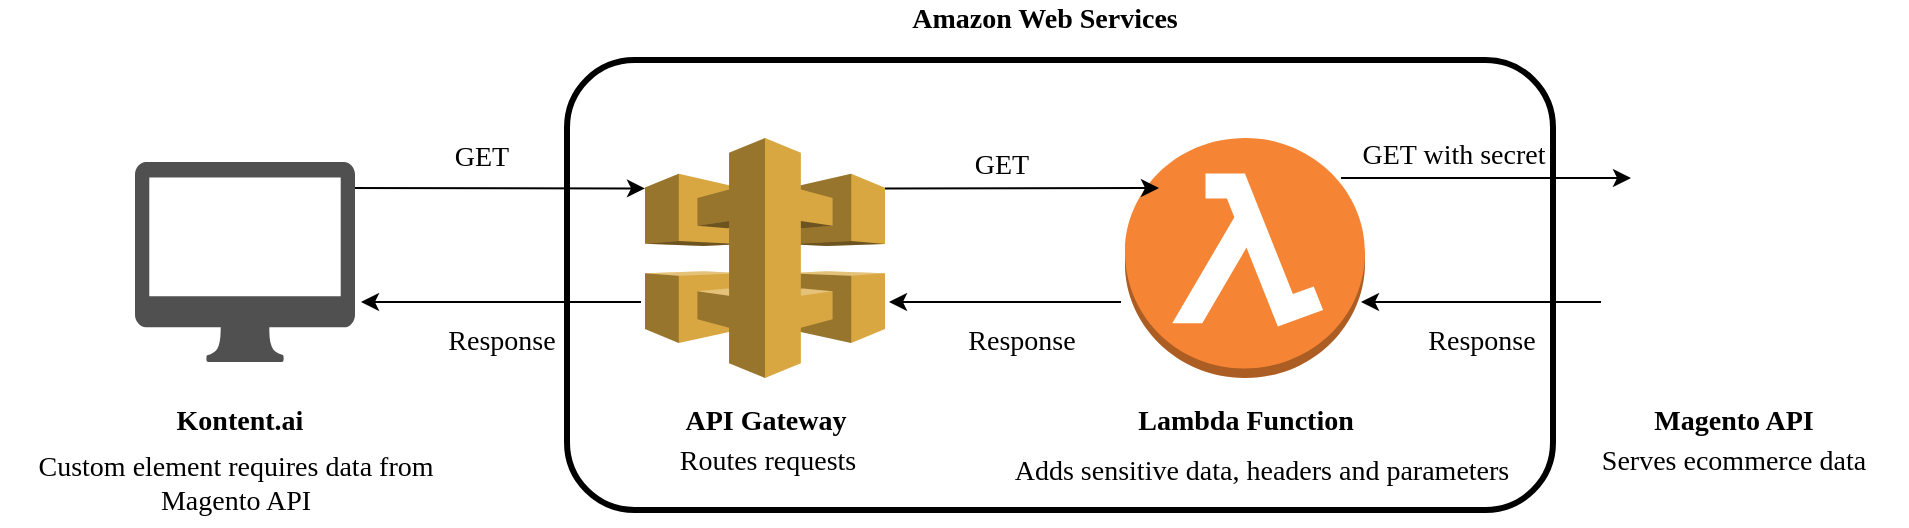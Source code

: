 <mxfile version="19.0.3" type="device"><diagram name="Page-1" id="75ae5057-2f1f-a65a-41a6-c58fb5237df7"><mxGraphModel dx="1038" dy="649" grid="0" gridSize="7" guides="1" tooltips="1" connect="1" arrows="1" fold="1" page="1" pageScale="1" pageWidth="500" pageHeight="300" background="none" math="0" shadow="0"><root><mxCell id="0"/><mxCell id="1" parent="0"/><mxCell id="FJ-EcZliR2mTGHP3-VjB-1" value="" style="rounded=1;whiteSpace=wrap;html=1;fillColor=none;strokeWidth=3;fontFamily=Work Sans;fontSize=14;" parent="1" vertex="1"><mxGeometry x="300.5" y="51" width="493" height="225" as="geometry"/></mxCell><mxCell id="vb3oshxDnDQ0OmybsOvc-1" value="" style="outlineConnect=0;dashed=0;verticalLabelPosition=bottom;verticalAlign=top;align=center;html=1;shape=mxgraph.aws3.lambda_function;fillColor=#F58534;gradientColor=none;fontFamily=Work Sans;fontSize=14;" parent="1" vertex="1"><mxGeometry x="579.5" y="90" width="120" height="120" as="geometry"/></mxCell><mxCell id="vb3oshxDnDQ0OmybsOvc-2" value="" style="shape=image;html=1;verticalAlign=top;verticalLabelPosition=bottom;labelBackgroundColor=#ffffff;imageAspect=0;aspect=fixed;image=https://cdn4.iconfinder.com/data/icons/logos-3/800/magento-128.png;fontFamily=Work Sans;fontSize=14;" parent="1" vertex="1"><mxGeometry x="821.5" y="90" width="124" height="124" as="geometry"/></mxCell><mxCell id="vb3oshxDnDQ0OmybsOvc-3" value="" style="outlineConnect=0;dashed=0;verticalLabelPosition=bottom;verticalAlign=top;align=center;html=1;shape=mxgraph.aws3.api_gateway;fillColor=#D9A741;gradientColor=none;fontFamily=Work Sans;fontSize=14;" parent="1" vertex="1"><mxGeometry x="339.5" y="90" width="120" height="120" as="geometry"/></mxCell><mxCell id="vb3oshxDnDQ0OmybsOvc-6" value="" style="endArrow=classic;html=1;exitX=0.92;exitY=0.142;exitDx=0;exitDy=0;exitPerimeter=0;entryX=0;entryY=0.21;entryDx=0;entryDy=0;entryPerimeter=0;fontFamily=Work Sans;fontSize=14;" parent="1" target="vb3oshxDnDQ0OmybsOvc-3" edge="1"><mxGeometry width="50" height="50" relative="1" as="geometry"><mxPoint x="187.5" y="115" as="sourcePoint"/><mxPoint x="297.5" y="262" as="targetPoint"/></mxGeometry></mxCell><mxCell id="vb3oshxDnDQ0OmybsOvc-7" value="" style="endArrow=classic;html=1;exitX=1;exitY=0.21;exitDx=0;exitDy=0;exitPerimeter=0;fontFamily=Work Sans;fontSize=14;" parent="1" source="vb3oshxDnDQ0OmybsOvc-3" edge="1"><mxGeometry width="50" height="50" relative="1" as="geometry"><mxPoint x="47.5" y="282" as="sourcePoint"/><mxPoint x="596.5" y="115" as="targetPoint"/></mxGeometry></mxCell><mxCell id="vb3oshxDnDQ0OmybsOvc-8" value="&lt;b style=&quot;font-size: 14px;&quot;&gt;Kontent.ai&lt;/b&gt;" style="text;html=1;strokeColor=none;fillColor=none;align=center;verticalAlign=middle;whiteSpace=wrap;rounded=0;fontFamily=Work Sans;fontSize=14;" parent="1" vertex="1"><mxGeometry x="66.5" y="222" width="140" height="20" as="geometry"/></mxCell><mxCell id="vb3oshxDnDQ0OmybsOvc-9" value="GET" style="text;html=1;strokeColor=none;fillColor=none;align=center;verticalAlign=middle;whiteSpace=wrap;rounded=0;fontFamily=Work Sans;fontSize=14;" parent="1" vertex="1"><mxGeometry x="237.5" y="90" width="40" height="20" as="geometry"/></mxCell><mxCell id="vb3oshxDnDQ0OmybsOvc-10" value="GET" style="text;html=1;strokeColor=none;fillColor=none;align=center;verticalAlign=middle;whiteSpace=wrap;rounded=0;fontFamily=Work Sans;fontSize=14;" parent="1" vertex="1"><mxGeometry x="497.5" y="94" width="40" height="20" as="geometry"/></mxCell><mxCell id="vb3oshxDnDQ0OmybsOvc-11" value="API Gateway" style="text;html=1;strokeColor=none;fillColor=none;align=center;verticalAlign=middle;whiteSpace=wrap;rounded=0;fontStyle=1;fontFamily=Work Sans;fontSize=14;" parent="1" vertex="1"><mxGeometry x="354.5" y="222" width="90" height="20" as="geometry"/></mxCell><mxCell id="vb3oshxDnDQ0OmybsOvc-13" value="Lambda Function" style="text;html=1;strokeColor=none;fillColor=none;align=center;verticalAlign=middle;whiteSpace=wrap;rounded=0;fontStyle=1;fontFamily=Work Sans;fontSize=14;" parent="1" vertex="1"><mxGeometry x="571" y="222" width="138" height="20" as="geometry"/></mxCell><mxCell id="vb3oshxDnDQ0OmybsOvc-14" value="Routes requests" style="text;html=1;strokeColor=none;fillColor=none;align=center;verticalAlign=middle;whiteSpace=wrap;rounded=0;fontFamily=Work Sans;fontSize=14;" parent="1" vertex="1"><mxGeometry x="341.5" y="242" width="118" height="20" as="geometry"/></mxCell><mxCell id="vb3oshxDnDQ0OmybsOvc-15" value="Magento API" style="text;html=1;strokeColor=none;fillColor=none;align=center;verticalAlign=middle;whiteSpace=wrap;rounded=0;fontStyle=1;fontFamily=Work Sans;fontSize=14;" parent="1" vertex="1"><mxGeometry x="835.5" y="222" width="96" height="20" as="geometry"/></mxCell><mxCell id="vb3oshxDnDQ0OmybsOvc-16" value="Response" style="text;html=1;strokeColor=none;fillColor=none;align=center;verticalAlign=middle;whiteSpace=wrap;rounded=0;fontFamily=Work Sans;fontSize=14;" parent="1" vertex="1"><mxGeometry x="737.5" y="182" width="40" height="20" as="geometry"/></mxCell><mxCell id="vb3oshxDnDQ0OmybsOvc-17" value="Adds sensitive data, headers and parameters" style="text;html=1;strokeColor=none;fillColor=none;align=center;verticalAlign=middle;whiteSpace=wrap;rounded=0;fontFamily=Work Sans;fontSize=14;" parent="1" vertex="1"><mxGeometry x="507.5" y="242" width="280" height="29" as="geometry"/></mxCell><mxCell id="vb3oshxDnDQ0OmybsOvc-18" value="" style="endArrow=classic;html=1;fontFamily=Work Sans;fontSize=14;" parent="1" edge="1"><mxGeometry width="50" height="50" relative="1" as="geometry"><mxPoint x="687.5" y="110" as="sourcePoint"/><mxPoint x="832.5" y="110" as="targetPoint"/></mxGeometry></mxCell><mxCell id="vb3oshxDnDQ0OmybsOvc-20" value="GET with secret" style="text;html=1;strokeColor=none;fillColor=none;align=center;verticalAlign=middle;whiteSpace=wrap;rounded=0;fontFamily=Work Sans;fontSize=14;" parent="1" vertex="1"><mxGeometry x="688.5" y="89" width="110" height="20" as="geometry"/></mxCell><mxCell id="vb3oshxDnDQ0OmybsOvc-21" value="" style="endArrow=classic;html=1;fontFamily=Work Sans;fontSize=14;" parent="1" edge="1"><mxGeometry width="50" height="50" relative="1" as="geometry"><mxPoint x="817.5" y="172" as="sourcePoint"/><mxPoint x="697.5" y="172" as="targetPoint"/></mxGeometry></mxCell><mxCell id="vb3oshxDnDQ0OmybsOvc-22" value="" style="endArrow=classic;html=1;fontFamily=Work Sans;fontSize=14;" parent="1" edge="1"><mxGeometry width="50" height="50" relative="1" as="geometry"><mxPoint x="577.5" y="172" as="sourcePoint"/><mxPoint x="461.5" y="172" as="targetPoint"/><Array as="points"><mxPoint x="527.5" y="172"/></Array></mxGeometry></mxCell><mxCell id="vb3oshxDnDQ0OmybsOvc-23" value="" style="endArrow=classic;html=1;fontFamily=Work Sans;fontSize=14;" parent="1" edge="1"><mxGeometry width="50" height="50" relative="1" as="geometry"><mxPoint x="337.5" y="172" as="sourcePoint"/><mxPoint x="197.5" y="172" as="targetPoint"/></mxGeometry></mxCell><mxCell id="vb3oshxDnDQ0OmybsOvc-24" value="Response" style="text;html=1;strokeColor=none;fillColor=none;align=center;verticalAlign=middle;whiteSpace=wrap;rounded=0;fontFamily=Work Sans;fontSize=14;" parent="1" vertex="1"><mxGeometry x="507.5" y="182" width="40" height="20" as="geometry"/></mxCell><mxCell id="vb3oshxDnDQ0OmybsOvc-25" value="Response" style="text;html=1;strokeColor=none;fillColor=none;align=center;verticalAlign=middle;whiteSpace=wrap;rounded=0;fontFamily=Work Sans;fontSize=14;" parent="1" vertex="1"><mxGeometry x="247.5" y="182" width="40" height="20" as="geometry"/></mxCell><mxCell id="vb3oshxDnDQ0OmybsOvc-26" value="Custom element requires data from Magento API" style="text;html=1;strokeColor=none;fillColor=none;align=center;verticalAlign=middle;whiteSpace=wrap;rounded=0;fontFamily=Work Sans;fontSize=14;" parent="1" vertex="1"><mxGeometry x="17.5" y="242" width="233.5" height="42" as="geometry"/></mxCell><mxCell id="vb3oshxDnDQ0OmybsOvc-27" value="Serves ecommerce data" style="text;html=1;strokeColor=none;fillColor=none;align=center;verticalAlign=middle;whiteSpace=wrap;rounded=0;fontFamily=Work Sans;fontSize=14;" parent="1" vertex="1"><mxGeometry x="796.5" y="242" width="174" height="20" as="geometry"/></mxCell><mxCell id="vb3oshxDnDQ0OmybsOvc-29" value="" style="shadow=0;dashed=0;html=1;strokeColor=none;fillColor=#505050;labelPosition=center;verticalLabelPosition=bottom;verticalAlign=top;outlineConnect=0;align=center;shape=mxgraph.office.devices.mac_client;fontFamily=Work Sans;fontSize=14;" parent="1" vertex="1"><mxGeometry x="84.5" y="102" width="110" height="100" as="geometry"/></mxCell><mxCell id="FJ-EcZliR2mTGHP3-VjB-6" value="&lt;b style=&quot;font-size: 14px;&quot;&gt;Amazon Web Services&lt;/b&gt;" style="text;html=1;strokeColor=none;fillColor=none;align=center;verticalAlign=middle;whiteSpace=wrap;rounded=0;fontFamily=Work Sans;fontSize=14;" parent="1" vertex="1"><mxGeometry x="436" y="21" width="207" height="20" as="geometry"/></mxCell></root></mxGraphModel></diagram></mxfile>